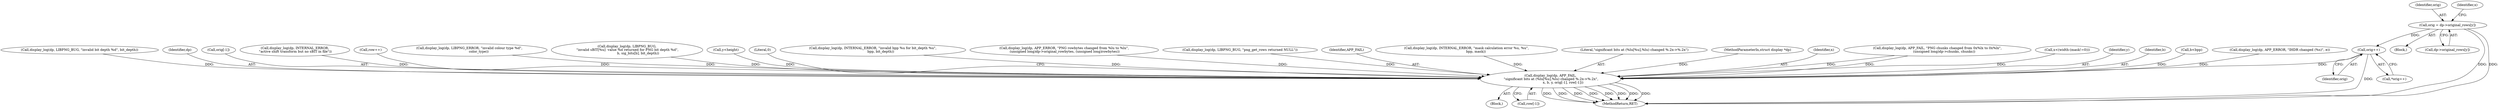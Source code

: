 digraph "0_Android_9d4853418ab2f754c2b63e091c29c5529b8b86ca_21@array" {
"1000777" [label="(Call,orig = dp->original_rows[y])"];
"1000821" [label="(Call,orig++)"];
"1000827" [label="(Call,display_log(dp, APP_FAIL,\n \"significant bits at (%lu[%u],%lu) changed %.2x->%.2x\",\n                        x, b, y, orig[-1], row[-1]))"];
"1000826" [label="(Block,)"];
"1000723" [label="(Call,display_log(dp, LIBPNG_BUG, \"invalid bit depth %d\", bit_depth))"];
"1000778" [label="(Identifier,orig)"];
"1000828" [label="(Identifier,dp)"];
"1000822" [label="(Identifier,orig)"];
"1000777" [label="(Call,orig = dp->original_rows[y])"];
"1000827" [label="(Call,display_log(dp, APP_FAIL,\n \"significant bits at (%lu[%u],%lu) changed %.2x->%.2x\",\n                        x, b, y, orig[-1], row[-1]))"];
"1000834" [label="(Call,orig[-1])"];
"1000787" [label="(Identifier,x)"];
"1000421" [label="(Call,display_log(dp, INTERNAL_ERROR,\n \"active shift transform but no sBIT in file\"))"];
"1000814" [label="(Call,row++)"];
"1000525" [label="(Call,display_log(dp, LIBPNG_ERROR, \"invalid colour type %d\",\n                  color_type))"];
"1000560" [label="(Call,display_log(dp, LIBPNG_BUG,\n \"invalid sBIT[%u]  value %d returned for PNG bit depth %d\",\n                     b, sig_bits[b], bit_depth))"];
"1000764" [label="(Call,y<height)"];
"1000843" [label="(Literal,0)"];
"1000578" [label="(Call,display_log(dp, INTERNAL_ERROR, \"invalid bpp %u for bit_depth %u\",\n               bpp, bit_depth))"];
"1000769" [label="(Block,)"];
"1000236" [label="(Call,display_log(dp, APP_ERROR, \"PNG rowbytes changed from %lu to %lu\",\n (unsigned long)dp->original_rowbytes, (unsigned long)rowbytes))"];
"1000284" [label="(Call,display_log(dp, LIBPNG_BUG, \"png_get_rows returned NULL\"))"];
"1000829" [label="(Identifier,APP_FAIL)"];
"1000838" [label="(Call,row[-1])"];
"1000821" [label="(Call,orig++)"];
"1000754" [label="(Call,display_log(dp, INTERNAL_ERROR, \"mask calculation error %u, %u\",\n                  bpp, mask))"];
"1000830" [label="(Literal,\"significant bits at (%lu[%u],%lu) changed %.2x->%.2x\")"];
"1000131" [label="(MethodParameterIn,struct display *dp)"];
"1000831" [label="(Identifier,x)"];
"1000779" [label="(Call,dp->original_rows[y])"];
"1000211" [label="(Call,display_log(dp, APP_FAIL, \"PNG chunks changed from 0x%lx to 0x%lx\",\n             (unsigned long)dp->chunks, chunks))"];
"1000789" [label="(Call,x<(width-(mask!=0)))"];
"1000833" [label="(Identifier,y)"];
"1000832" [label="(Identifier,b)"];
"1000869" [label="(MethodReturn,RET)"];
"1000820" [label="(Call,*orig++)"];
"1000804" [label="(Call,b<bpp)"];
"1000188" [label="(Call,display_log(dp, APP_ERROR, \"IHDR changed (%s)\", e))"];
"1000777" -> "1000769"  [label="AST: "];
"1000777" -> "1000779"  [label="CFG: "];
"1000778" -> "1000777"  [label="AST: "];
"1000779" -> "1000777"  [label="AST: "];
"1000787" -> "1000777"  [label="CFG: "];
"1000777" -> "1000869"  [label="DDG: "];
"1000777" -> "1000869"  [label="DDG: "];
"1000777" -> "1000821"  [label="DDG: "];
"1000821" -> "1000820"  [label="AST: "];
"1000821" -> "1000822"  [label="CFG: "];
"1000822" -> "1000821"  [label="AST: "];
"1000820" -> "1000821"  [label="CFG: "];
"1000821" -> "1000869"  [label="DDG: "];
"1000821" -> "1000827"  [label="DDG: "];
"1000827" -> "1000826"  [label="AST: "];
"1000827" -> "1000838"  [label="CFG: "];
"1000828" -> "1000827"  [label="AST: "];
"1000829" -> "1000827"  [label="AST: "];
"1000830" -> "1000827"  [label="AST: "];
"1000831" -> "1000827"  [label="AST: "];
"1000832" -> "1000827"  [label="AST: "];
"1000833" -> "1000827"  [label="AST: "];
"1000834" -> "1000827"  [label="AST: "];
"1000838" -> "1000827"  [label="AST: "];
"1000843" -> "1000827"  [label="CFG: "];
"1000827" -> "1000869"  [label="DDG: "];
"1000827" -> "1000869"  [label="DDG: "];
"1000827" -> "1000869"  [label="DDG: "];
"1000827" -> "1000869"  [label="DDG: "];
"1000827" -> "1000869"  [label="DDG: "];
"1000827" -> "1000869"  [label="DDG: "];
"1000827" -> "1000869"  [label="DDG: "];
"1000827" -> "1000869"  [label="DDG: "];
"1000578" -> "1000827"  [label="DDG: "];
"1000723" -> "1000827"  [label="DDG: "];
"1000188" -> "1000827"  [label="DDG: "];
"1000754" -> "1000827"  [label="DDG: "];
"1000421" -> "1000827"  [label="DDG: "];
"1000525" -> "1000827"  [label="DDG: "];
"1000211" -> "1000827"  [label="DDG: "];
"1000211" -> "1000827"  [label="DDG: "];
"1000560" -> "1000827"  [label="DDG: "];
"1000236" -> "1000827"  [label="DDG: "];
"1000284" -> "1000827"  [label="DDG: "];
"1000131" -> "1000827"  [label="DDG: "];
"1000789" -> "1000827"  [label="DDG: "];
"1000804" -> "1000827"  [label="DDG: "];
"1000764" -> "1000827"  [label="DDG: "];
"1000814" -> "1000827"  [label="DDG: "];
}
